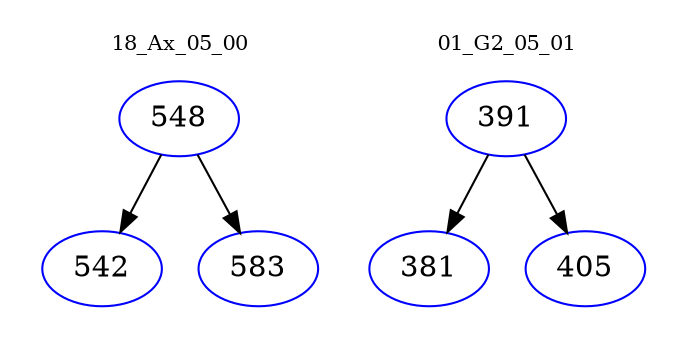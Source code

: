 digraph{
subgraph cluster_0 {
color = white
label = "18_Ax_05_00";
fontsize=10;
T0_548 [label="548", color="blue"]
T0_548 -> T0_542 [color="black"]
T0_542 [label="542", color="blue"]
T0_548 -> T0_583 [color="black"]
T0_583 [label="583", color="blue"]
}
subgraph cluster_1 {
color = white
label = "01_G2_05_01";
fontsize=10;
T1_391 [label="391", color="blue"]
T1_391 -> T1_381 [color="black"]
T1_381 [label="381", color="blue"]
T1_391 -> T1_405 [color="black"]
T1_405 [label="405", color="blue"]
}
}
